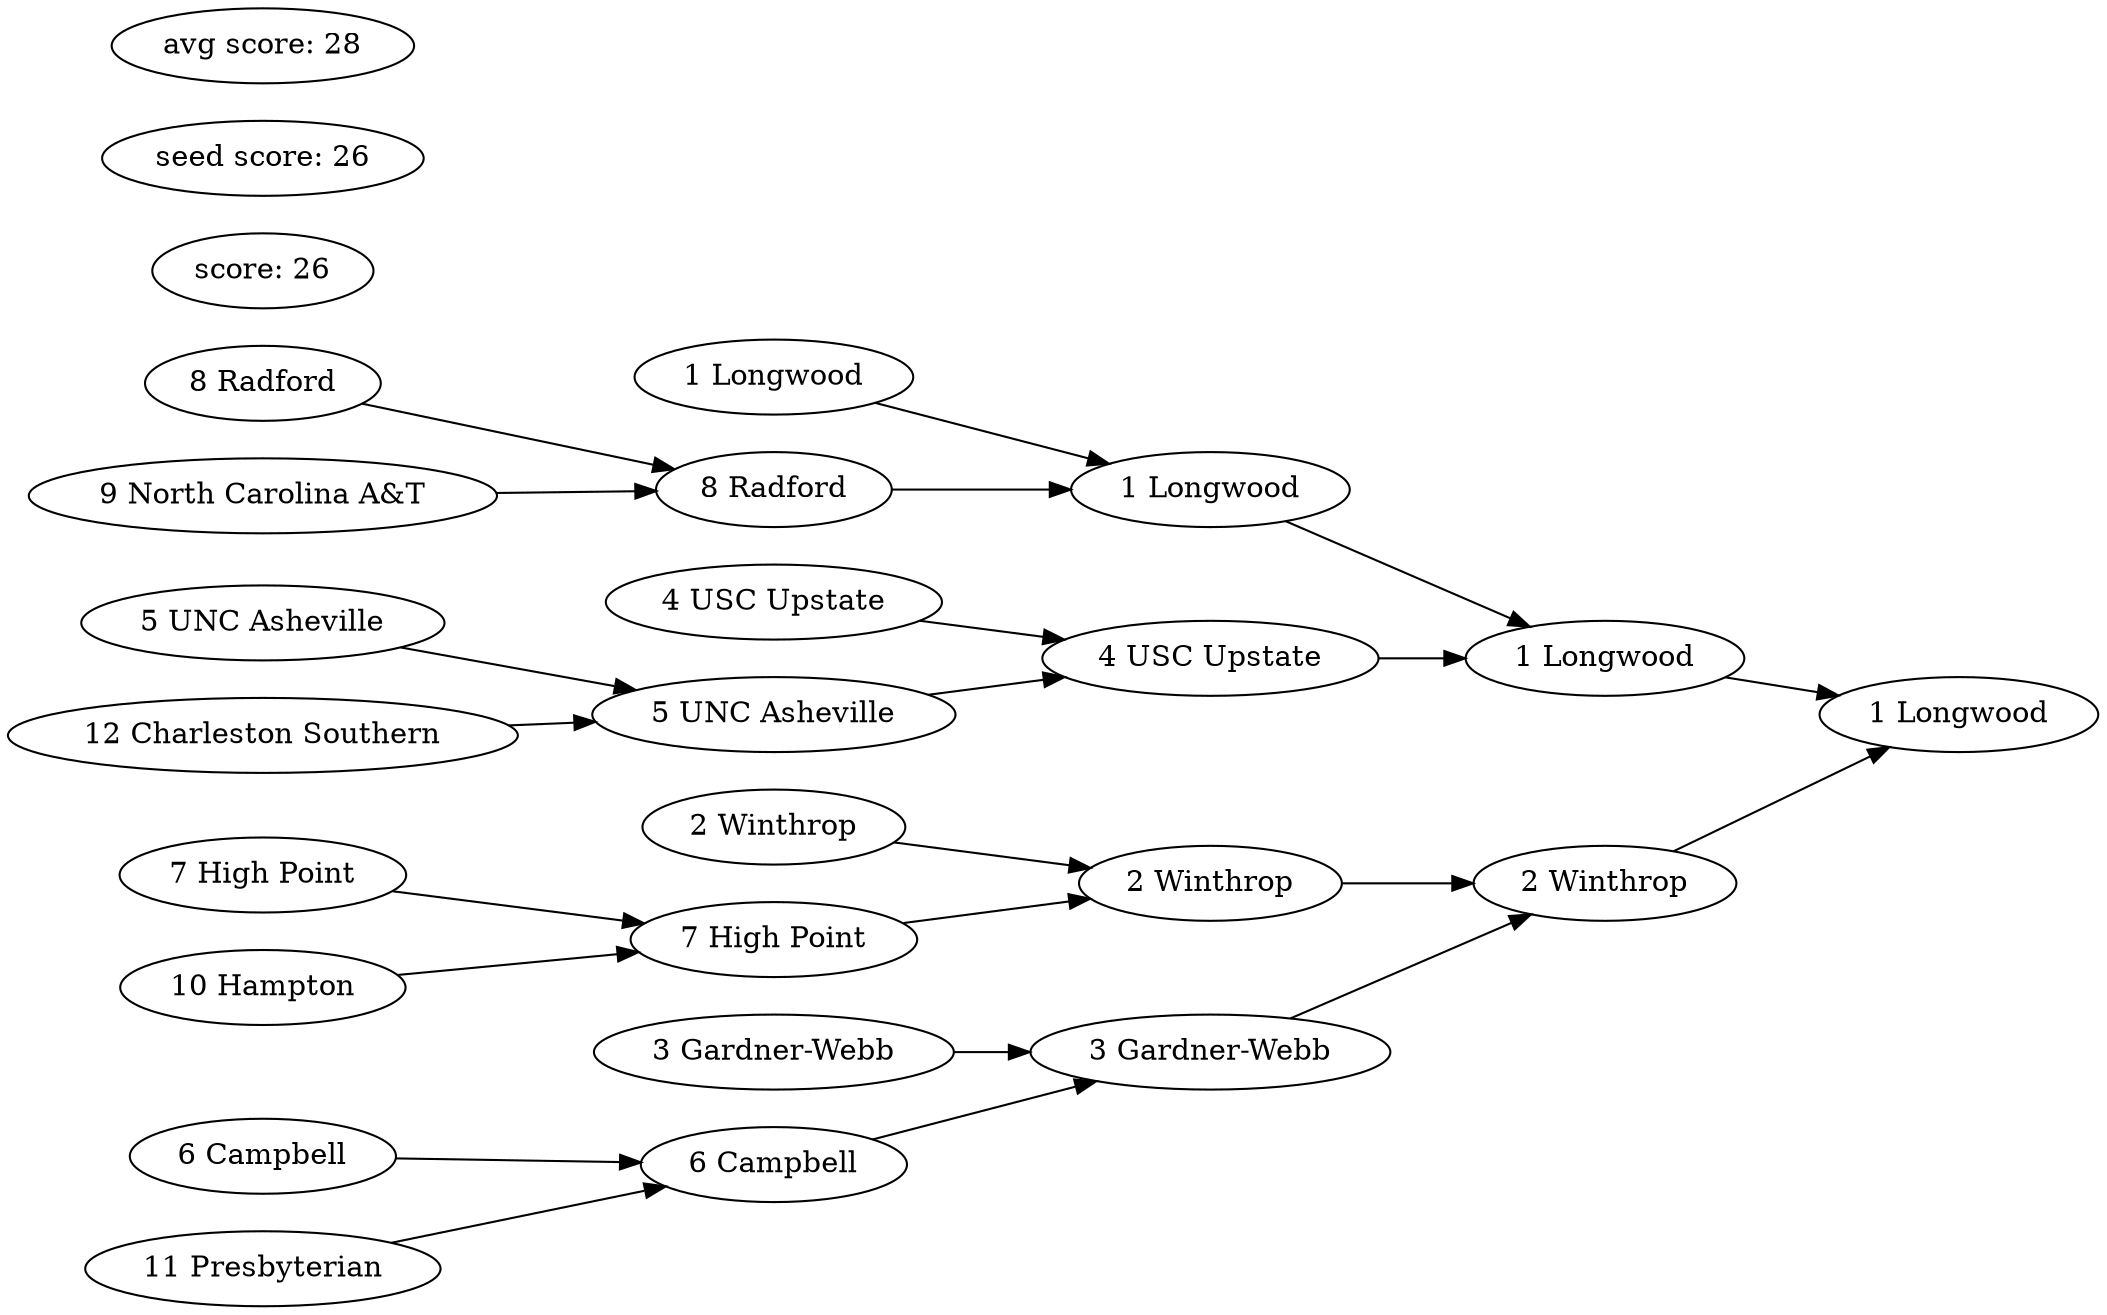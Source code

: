 digraph {
graph [rankdir=LR];"t1" [label="1 Longwood"];
"t2" [label="1 Longwood"];
"t3" [label="1 Longwood"];
"t4" [label="1 Longwood"];
"t5" [label="8 Radford"];
"t6" [label="8 Radford"];
"t7" [label="9 North Carolina A&T"];
"t6" -> "t5";
"t7" -> "t5";
"t4" -> "t3";
"t5" -> "t3";
"t8" [label="4 USC Upstate"];
"t9" [label="4 USC Upstate"];
"t10" [label="5 UNC Asheville"];
"t11" [label="5 UNC Asheville"];
"t12" [label="12 Charleston Southern"];
"t11" -> "t10";
"t12" -> "t10";
"t9" -> "t8";
"t10" -> "t8";
"t3" -> "t2";
"t8" -> "t2";
"t13" [label="2 Winthrop"];
"t14" [label="2 Winthrop"];
"t15" [label="2 Winthrop"];
"t16" [label="7 High Point"];
"t17" [label="7 High Point"];
"t18" [label="10 Hampton"];
"t17" -> "t16";
"t18" -> "t16";
"t15" -> "t14";
"t16" -> "t14";
"t19" [label="3 Gardner-Webb"];
"t20" [label="3 Gardner-Webb"];
"t21" [label="6 Campbell"];
"t22" [label="6 Campbell"];
"t23" [label="11 Presbyterian"];
"t22" -> "t21";
"t23" -> "t21";
"t20" -> "t19";
"t21" -> "t19";
"t14" -> "t13";
"t19" -> "t13";
"t2" -> "t1";
"t13" -> "t1";
score [label="score: 26"];
seed [label="seed score: 26"];
max [label="avg score: 28"];
}
